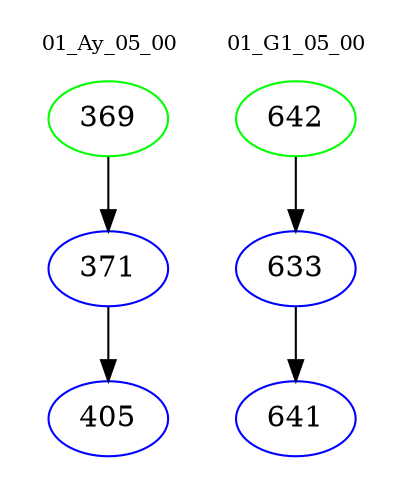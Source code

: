 digraph{
subgraph cluster_0 {
color = white
label = "01_Ay_05_00";
fontsize=10;
T0_369 [label="369", color="green"]
T0_369 -> T0_371 [color="black"]
T0_371 [label="371", color="blue"]
T0_371 -> T0_405 [color="black"]
T0_405 [label="405", color="blue"]
}
subgraph cluster_1 {
color = white
label = "01_G1_05_00";
fontsize=10;
T1_642 [label="642", color="green"]
T1_642 -> T1_633 [color="black"]
T1_633 [label="633", color="blue"]
T1_633 -> T1_641 [color="black"]
T1_641 [label="641", color="blue"]
}
}
